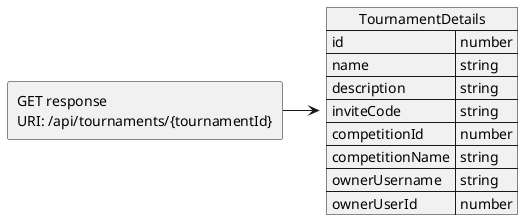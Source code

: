 @startuml Get tournament details response
allowmixing

agent "GET response \nURI: /api/tournaments/{tournamentId}"
  json "TournamentDetails" as J {
    "id": "number",
    "name": "string",
    "description": "string",
    "inviteCode": "string",
    "competitionId": "number",
    "competitionName": "string",
    "ownerUsername": "string",
    "ownerUserId": "number"
  }

"GET response \nURI: /api/tournaments/{tournamentId}" -> J 
@enduml